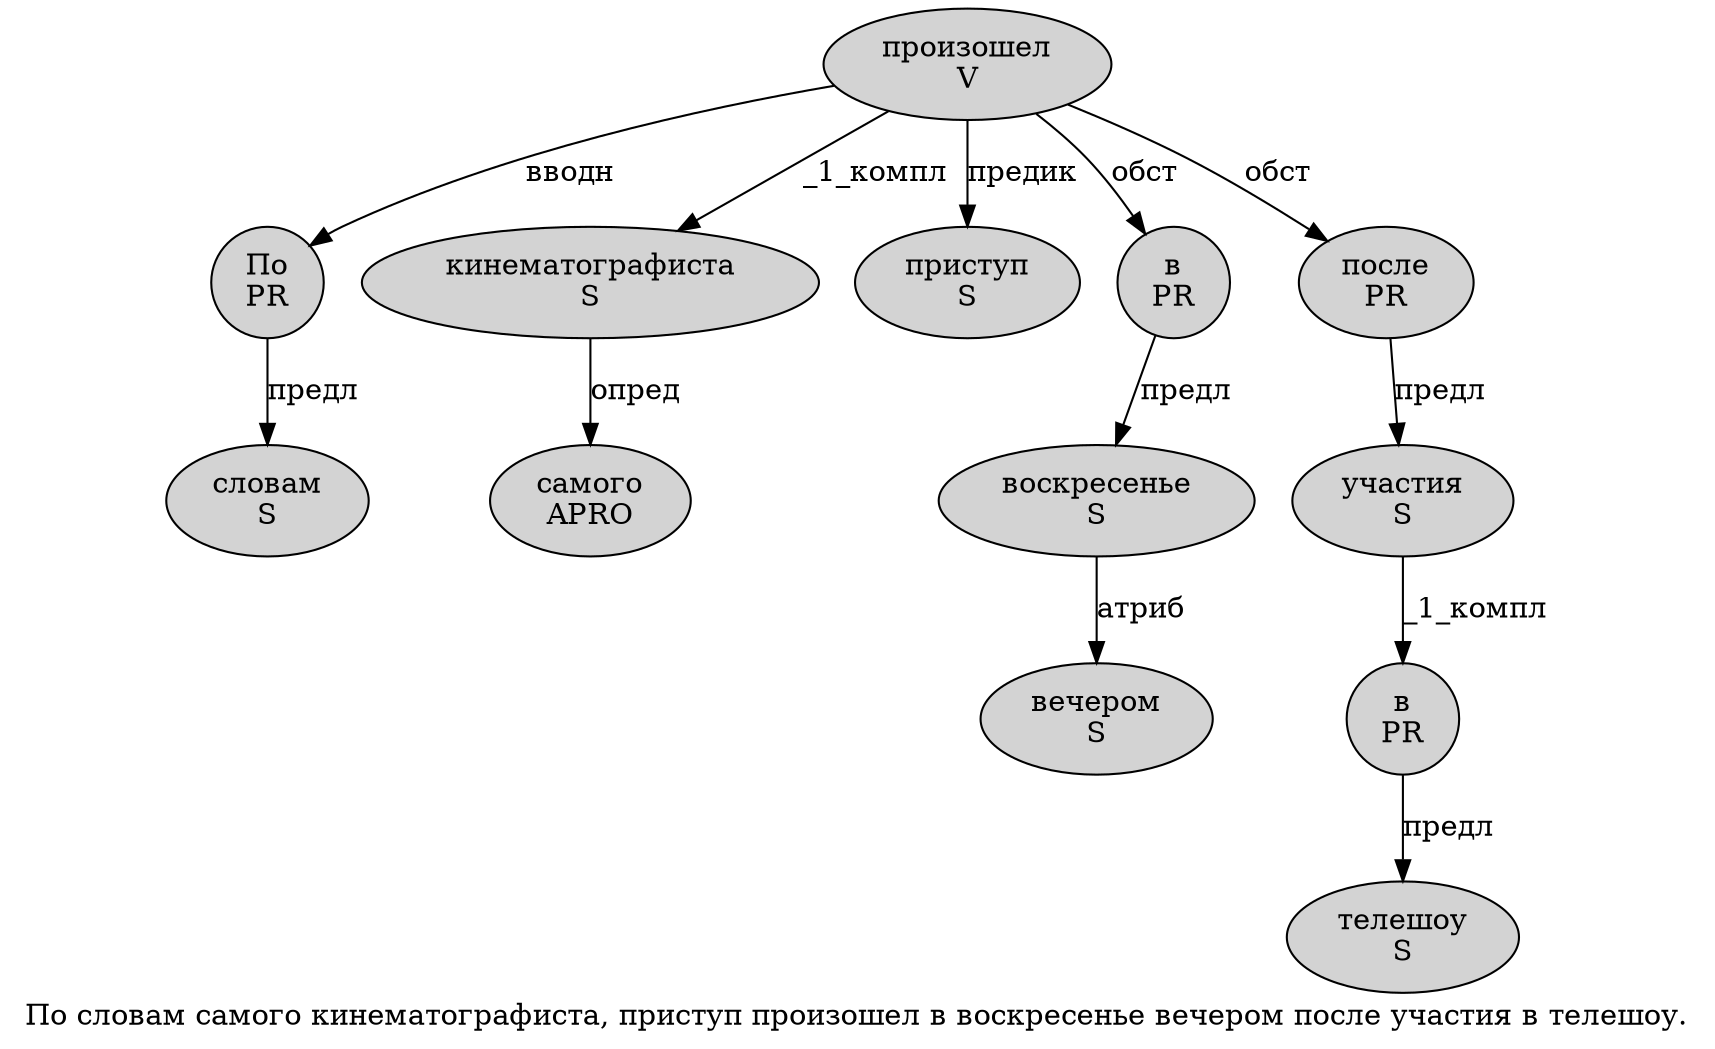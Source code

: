 digraph SENTENCE_1756 {
	graph [label="По словам самого кинематографиста, приступ произошел в воскресенье вечером после участия в телешоу."]
	node [style=filled]
		0 [label="По
PR" color="" fillcolor=lightgray penwidth=1 shape=ellipse]
		1 [label="словам
S" color="" fillcolor=lightgray penwidth=1 shape=ellipse]
		2 [label="самого
APRO" color="" fillcolor=lightgray penwidth=1 shape=ellipse]
		3 [label="кинематографиста
S" color="" fillcolor=lightgray penwidth=1 shape=ellipse]
		5 [label="приступ
S" color="" fillcolor=lightgray penwidth=1 shape=ellipse]
		6 [label="произошел
V" color="" fillcolor=lightgray penwidth=1 shape=ellipse]
		7 [label="в
PR" color="" fillcolor=lightgray penwidth=1 shape=ellipse]
		8 [label="воскресенье
S" color="" fillcolor=lightgray penwidth=1 shape=ellipse]
		9 [label="вечером
S" color="" fillcolor=lightgray penwidth=1 shape=ellipse]
		10 [label="после
PR" color="" fillcolor=lightgray penwidth=1 shape=ellipse]
		11 [label="участия
S" color="" fillcolor=lightgray penwidth=1 shape=ellipse]
		12 [label="в
PR" color="" fillcolor=lightgray penwidth=1 shape=ellipse]
		13 [label="телешоу
S" color="" fillcolor=lightgray penwidth=1 shape=ellipse]
			8 -> 9 [label="атриб"]
			7 -> 8 [label="предл"]
			3 -> 2 [label="опред"]
			0 -> 1 [label="предл"]
			10 -> 11 [label="предл"]
			11 -> 12 [label="_1_компл"]
			12 -> 13 [label="предл"]
			6 -> 0 [label="вводн"]
			6 -> 3 [label="_1_компл"]
			6 -> 5 [label="предик"]
			6 -> 7 [label="обст"]
			6 -> 10 [label="обст"]
}